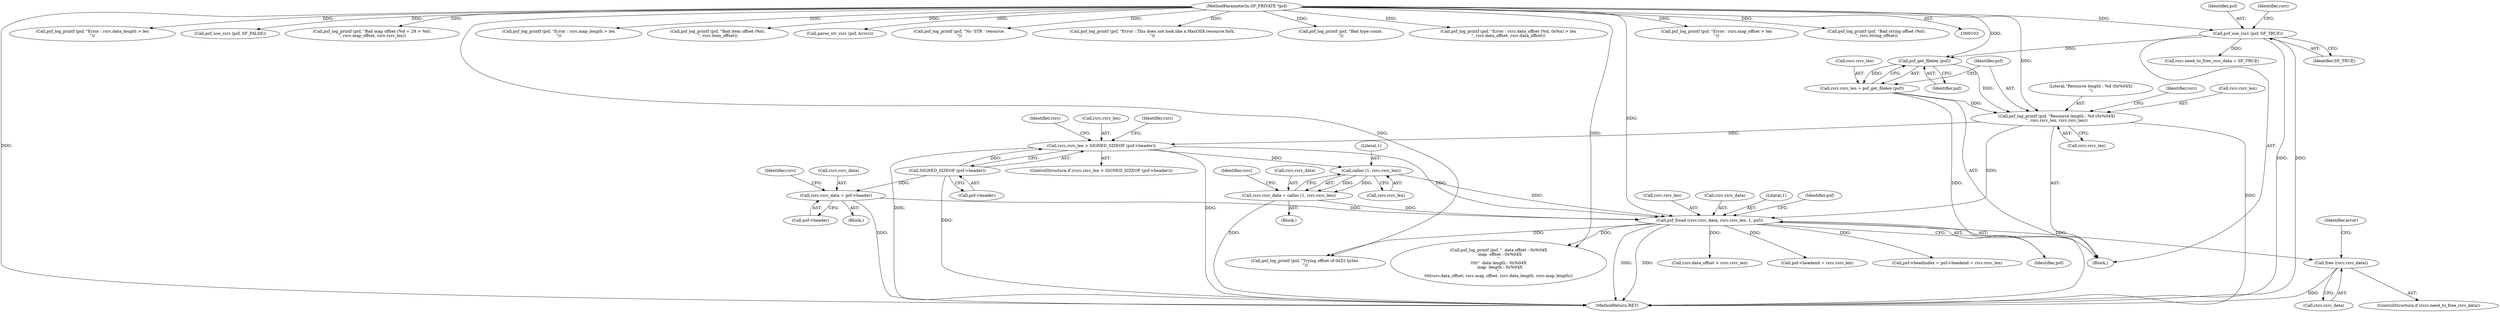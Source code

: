 digraph "0_libsndfile_dbe14f00030af5d3577f4cabbf9861db59e9c378@API" {
"1000617" [label="(Call,free (rsrc.rsrc_data))"];
"1000175" [label="(Call,psf_fread (rsrc.rsrc_data, rsrc.rsrc_len, 1, psf))"];
"1000163" [label="(Call,rsrc.rsrc_data = psf->header)"];
"1000142" [label="(Call,SIGNED_SIZEOF (psf->header))"];
"1000147" [label="(Call,rsrc.rsrc_data = calloc (1, rsrc.rsrc_len))"];
"1000151" [label="(Call,calloc (1, rsrc.rsrc_len))"];
"1000138" [label="(Call,rsrc.rsrc_len > SIGNED_SIZEOF (psf->header))"];
"1000128" [label="(Call,psf_log_printf (psf, \"Resource length : %d (0x%04X)\n\", rsrc.rsrc_len, rsrc.rsrc_len))"];
"1000126" [label="(Call,psf_get_filelen (psf))"];
"1000113" [label="(Call,psf_use_rsrc (psf, SF_TRUE))"];
"1000104" [label="(MethodParameterIn,SF_PRIVATE *psf)"];
"1000122" [label="(Call,rsrc.rsrc_len = psf_get_filelen (psf))"];
"1000138" [label="(Call,rsrc.rsrc_len > SIGNED_SIZEOF (psf->header))"];
"1000622" [label="(Identifier,error)"];
"1000104" [label="(MethodParameterIn,SF_PRIVATE *psf)"];
"1000153" [label="(Call,rsrc.rsrc_len)"];
"1000126" [label="(Call,psf_get_filelen (psf))"];
"1000349" [label="(Call,psf_log_printf (psf, \"Error : rsrc.data_length > len\n\"))"];
"1000151" [label="(Call,calloc (1, rsrc.rsrc_len))"];
"1000179" [label="(Call,rsrc.rsrc_len)"];
"1000617" [label="(Call,free (rsrc.rsrc_data))"];
"1000147" [label="(Call,rsrc.rsrc_data = calloc (1, rsrc.rsrc_len))"];
"1000148" [label="(Call,rsrc.rsrc_data)"];
"1000172" [label="(Identifier,rsrc)"];
"1000610" [label="(Call,psf_use_rsrc (psf, SF_FALSE))"];
"1000158" [label="(Identifier,rsrc)"];
"1000183" [label="(Identifier,psf)"];
"1000114" [label="(Identifier,psf)"];
"1000113" [label="(Call,psf_use_rsrc (psf, SF_TRUE))"];
"1000415" [label="(Call,psf_log_printf (psf, \"Bad map offset (%d + 28 > %d).\n\", rsrc.map_offset, rsrc.rsrc_len))"];
"1000623" [label="(MethodReturn,RET)"];
"1000130" [label="(Literal,\"Resource length : %d (0x%04X)\n\")"];
"1000105" [label="(Block,)"];
"1000164" [label="(Call,rsrc.rsrc_data)"];
"1000146" [label="(Block,)"];
"1000140" [label="(Identifier,rsrc)"];
"1000115" [label="(Identifier,SF_TRUE)"];
"1000162" [label="(Block,)"];
"1000303" [label="(Call,rsrc.data_offset > rsrc.rsrc_len)"];
"1000365" [label="(Call,psf_log_printf (psf, \"Error : rsrc.map_length > len\n\"))"];
"1000122" [label="(Call,rsrc.rsrc_len = psf_get_filelen (psf))"];
"1000175" [label="(Call,psf_fread (rsrc.rsrc_data, rsrc.rsrc_len, 1, psf))"];
"1000129" [label="(Identifier,psf)"];
"1000131" [label="(Call,rsrc.rsrc_len)"];
"1000176" [label="(Call,rsrc.rsrc_data)"];
"1000137" [label="(ControlStructure,if (rsrc.rsrc_len > SIGNED_SIZEOF (psf->header)))"];
"1000528" [label="(Call,psf_log_printf (psf, \"Bad item offset (%d).\n\", rsrc.item_offset))"];
"1000118" [label="(Identifier,rsrc)"];
"1000598" [label="(Call,parse_str_rsrc (psf, &rsrc))"];
"1000603" [label="(Call,psf_log_printf (psf, \"No 'STR ' resource.\n\"))"];
"1000156" [label="(Call,rsrc.need_to_free_rsrc_data = SF_TRUE)"];
"1000397" [label="(Call,psf_log_printf (psf, \"Error : This does not look like a MacOSX resource fork.\n\"))"];
"1000493" [label="(Call,psf_log_printf (psf, \"Bad type count.\n\"))"];
"1000188" [label="(Call,psf->headend = rsrc.rsrc_len)"];
"1000618" [label="(Call,rsrc.rsrc_data)"];
"1000149" [label="(Identifier,rsrc)"];
"1000311" [label="(Call,psf_log_printf (psf, \"Error : rsrc.data_offset (%d, 0x%x) > len\n\", rsrc.data_offset, rsrc.data_offset))"];
"1000184" [label="(Call,psf->headindex = psf->headend = rsrc.rsrc_len)"];
"1000142" [label="(Call,SIGNED_SIZEOF (psf->header))"];
"1000139" [label="(Call,rsrc.rsrc_len)"];
"1000163" [label="(Call,rsrc.rsrc_data = psf->header)"];
"1000127" [label="(Identifier,psf)"];
"1000182" [label="(Literal,1)"];
"1000123" [label="(Call,rsrc.rsrc_len)"];
"1000152" [label="(Literal,1)"];
"1000165" [label="(Identifier,rsrc)"];
"1000613" [label="(ControlStructure,if (rsrc.need_to_free_rsrc_data))"];
"1000143" [label="(Call,psf->header)"];
"1000240" [label="(Call,psf_log_printf (psf, \"Trying offset of 0x52 bytes.\n\"))"];
"1000186" [label="(Identifier,psf)"];
"1000287" [label="(Call,psf_log_printf (psf, \"  data offset : 0x%04X\n  map  offset : 0x%04X\n\"\n\t\t\t\t\"  data length : 0x%04X\n  map  length : 0x%04X\n\",\n\t\t\t\trsrc.data_offset, rsrc.map_offset, rsrc.data_length, rsrc.map_length))"];
"1000128" [label="(Call,psf_log_printf (psf, \"Resource length : %d (0x%04X)\n\", rsrc.rsrc_len, rsrc.rsrc_len))"];
"1000167" [label="(Call,psf->header)"];
"1000333" [label="(Call,psf_log_printf (psf, \"Error : rsrc.map_offset > len\n\"))"];
"1000453" [label="(Call,psf_log_printf (psf, \"Bad string offset (%d).\n\", rsrc.string_offset))"];
"1000134" [label="(Call,rsrc.rsrc_len)"];
"1000617" -> "1000613"  [label="AST: "];
"1000617" -> "1000618"  [label="CFG: "];
"1000618" -> "1000617"  [label="AST: "];
"1000622" -> "1000617"  [label="CFG: "];
"1000617" -> "1000623"  [label="DDG: "];
"1000175" -> "1000617"  [label="DDG: "];
"1000175" -> "1000105"  [label="AST: "];
"1000175" -> "1000183"  [label="CFG: "];
"1000176" -> "1000175"  [label="AST: "];
"1000179" -> "1000175"  [label="AST: "];
"1000182" -> "1000175"  [label="AST: "];
"1000183" -> "1000175"  [label="AST: "];
"1000186" -> "1000175"  [label="CFG: "];
"1000175" -> "1000623"  [label="DDG: "];
"1000175" -> "1000623"  [label="DDG: "];
"1000163" -> "1000175"  [label="DDG: "];
"1000147" -> "1000175"  [label="DDG: "];
"1000138" -> "1000175"  [label="DDG: "];
"1000151" -> "1000175"  [label="DDG: "];
"1000128" -> "1000175"  [label="DDG: "];
"1000104" -> "1000175"  [label="DDG: "];
"1000175" -> "1000184"  [label="DDG: "];
"1000175" -> "1000188"  [label="DDG: "];
"1000175" -> "1000240"  [label="DDG: "];
"1000175" -> "1000287"  [label="DDG: "];
"1000175" -> "1000303"  [label="DDG: "];
"1000163" -> "1000162"  [label="AST: "];
"1000163" -> "1000167"  [label="CFG: "];
"1000164" -> "1000163"  [label="AST: "];
"1000167" -> "1000163"  [label="AST: "];
"1000172" -> "1000163"  [label="CFG: "];
"1000163" -> "1000623"  [label="DDG: "];
"1000142" -> "1000163"  [label="DDG: "];
"1000142" -> "1000138"  [label="AST: "];
"1000142" -> "1000143"  [label="CFG: "];
"1000143" -> "1000142"  [label="AST: "];
"1000138" -> "1000142"  [label="CFG: "];
"1000142" -> "1000623"  [label="DDG: "];
"1000142" -> "1000138"  [label="DDG: "];
"1000147" -> "1000146"  [label="AST: "];
"1000147" -> "1000151"  [label="CFG: "];
"1000148" -> "1000147"  [label="AST: "];
"1000151" -> "1000147"  [label="AST: "];
"1000158" -> "1000147"  [label="CFG: "];
"1000147" -> "1000623"  [label="DDG: "];
"1000151" -> "1000147"  [label="DDG: "];
"1000151" -> "1000147"  [label="DDG: "];
"1000151" -> "1000153"  [label="CFG: "];
"1000152" -> "1000151"  [label="AST: "];
"1000153" -> "1000151"  [label="AST: "];
"1000138" -> "1000151"  [label="DDG: "];
"1000138" -> "1000137"  [label="AST: "];
"1000139" -> "1000138"  [label="AST: "];
"1000149" -> "1000138"  [label="CFG: "];
"1000165" -> "1000138"  [label="CFG: "];
"1000138" -> "1000623"  [label="DDG: "];
"1000138" -> "1000623"  [label="DDG: "];
"1000128" -> "1000138"  [label="DDG: "];
"1000128" -> "1000105"  [label="AST: "];
"1000128" -> "1000134"  [label="CFG: "];
"1000129" -> "1000128"  [label="AST: "];
"1000130" -> "1000128"  [label="AST: "];
"1000131" -> "1000128"  [label="AST: "];
"1000134" -> "1000128"  [label="AST: "];
"1000140" -> "1000128"  [label="CFG: "];
"1000128" -> "1000623"  [label="DDG: "];
"1000126" -> "1000128"  [label="DDG: "];
"1000104" -> "1000128"  [label="DDG: "];
"1000122" -> "1000128"  [label="DDG: "];
"1000126" -> "1000122"  [label="AST: "];
"1000126" -> "1000127"  [label="CFG: "];
"1000127" -> "1000126"  [label="AST: "];
"1000122" -> "1000126"  [label="CFG: "];
"1000126" -> "1000122"  [label="DDG: "];
"1000113" -> "1000126"  [label="DDG: "];
"1000104" -> "1000126"  [label="DDG: "];
"1000113" -> "1000105"  [label="AST: "];
"1000113" -> "1000115"  [label="CFG: "];
"1000114" -> "1000113"  [label="AST: "];
"1000115" -> "1000113"  [label="AST: "];
"1000118" -> "1000113"  [label="CFG: "];
"1000113" -> "1000623"  [label="DDG: "];
"1000113" -> "1000623"  [label="DDG: "];
"1000104" -> "1000113"  [label="DDG: "];
"1000113" -> "1000156"  [label="DDG: "];
"1000104" -> "1000103"  [label="AST: "];
"1000104" -> "1000623"  [label="DDG: "];
"1000104" -> "1000240"  [label="DDG: "];
"1000104" -> "1000287"  [label="DDG: "];
"1000104" -> "1000311"  [label="DDG: "];
"1000104" -> "1000333"  [label="DDG: "];
"1000104" -> "1000349"  [label="DDG: "];
"1000104" -> "1000365"  [label="DDG: "];
"1000104" -> "1000397"  [label="DDG: "];
"1000104" -> "1000415"  [label="DDG: "];
"1000104" -> "1000453"  [label="DDG: "];
"1000104" -> "1000493"  [label="DDG: "];
"1000104" -> "1000528"  [label="DDG: "];
"1000104" -> "1000598"  [label="DDG: "];
"1000104" -> "1000603"  [label="DDG: "];
"1000104" -> "1000610"  [label="DDG: "];
"1000122" -> "1000105"  [label="AST: "];
"1000123" -> "1000122"  [label="AST: "];
"1000129" -> "1000122"  [label="CFG: "];
"1000122" -> "1000623"  [label="DDG: "];
}

